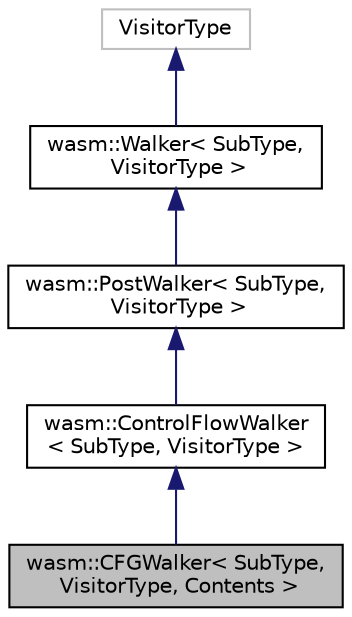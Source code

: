 digraph "wasm::CFGWalker&lt; SubType, VisitorType, Contents &gt;"
{
  edge [fontname="Helvetica",fontsize="10",labelfontname="Helvetica",labelfontsize="10"];
  node [fontname="Helvetica",fontsize="10",shape=record];
  Node0 [label="wasm::CFGWalker\< SubType,\l VisitorType, Contents \>",height=0.2,width=0.4,color="black", fillcolor="grey75", style="filled", fontcolor="black"];
  Node1 -> Node0 [dir="back",color="midnightblue",fontsize="10",style="solid",fontname="Helvetica"];
  Node1 [label="wasm::ControlFlowWalker\l\< SubType, VisitorType \>",height=0.2,width=0.4,color="black", fillcolor="white", style="filled",URL="$structwasm_1_1_control_flow_walker.html"];
  Node2 -> Node1 [dir="back",color="midnightblue",fontsize="10",style="solid",fontname="Helvetica"];
  Node2 [label="wasm::PostWalker\< SubType,\l VisitorType \>",height=0.2,width=0.4,color="black", fillcolor="white", style="filled",URL="$structwasm_1_1_post_walker.html"];
  Node3 -> Node2 [dir="back",color="midnightblue",fontsize="10",style="solid",fontname="Helvetica"];
  Node3 [label="wasm::Walker\< SubType,\l VisitorType \>",height=0.2,width=0.4,color="black", fillcolor="white", style="filled",URL="$structwasm_1_1_walker.html"];
  Node4 -> Node3 [dir="back",color="midnightblue",fontsize="10",style="solid",fontname="Helvetica"];
  Node4 [label="VisitorType",height=0.2,width=0.4,color="grey75", fillcolor="white", style="filled"];
}
